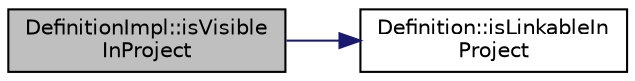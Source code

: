 digraph "DefinitionImpl::isVisibleInProject"
{
 // LATEX_PDF_SIZE
  edge [fontname="Helvetica",fontsize="10",labelfontname="Helvetica",labelfontsize="10"];
  node [fontname="Helvetica",fontsize="10",shape=record];
  rankdir="LR";
  Node1 [label="DefinitionImpl::isVisible\lInProject",height=0.2,width=0.4,color="black", fillcolor="grey75", style="filled", fontcolor="black",tooltip=" "];
  Node1 -> Node2 [color="midnightblue",fontsize="10",style="solid",fontname="Helvetica"];
  Node2 [label="Definition::isLinkableIn\lProject",height=0.2,width=0.4,color="black", fillcolor="white", style="filled",URL="$classDefinition.html#a845891c7206d40c3664b562636cdf9fc",tooltip=" "];
}
